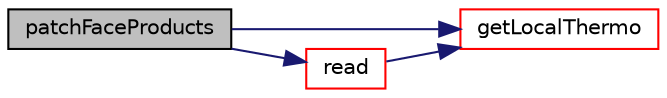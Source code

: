 digraph "patchFaceProducts"
{
  bgcolor="transparent";
  edge [fontname="Helvetica",fontsize="10",labelfontname="Helvetica",labelfontsize="10"];
  node [fontname="Helvetica",fontsize="10",shape=record];
  rankdir="LR";
  Node28 [label="patchFaceProducts",height=0.2,width=0.4,color="black", fillcolor="grey75", style="filled", fontcolor="black"];
  Node28 -> Node29 [color="midnightblue",fontsize="10",style="solid",fontname="Helvetica"];
  Node29 [label="getLocalThermo",height=0.2,width=0.4,color="red",URL="$a31481.html#accaf7981b4980f10fe329d53f8ab70e3",tooltip="Return thermo based on index. "];
  Node28 -> Node75 [color="midnightblue",fontsize="10",style="solid",fontname="Helvetica"];
  Node75 [label="read",height=0.2,width=0.4,color="red",URL="$a31481.html#aa9b8764750bd9ff67ca32b6551dc7847",tooltip="Read dictionary. "];
  Node75 -> Node29 [color="midnightblue",fontsize="10",style="solid",fontname="Helvetica"];
}
